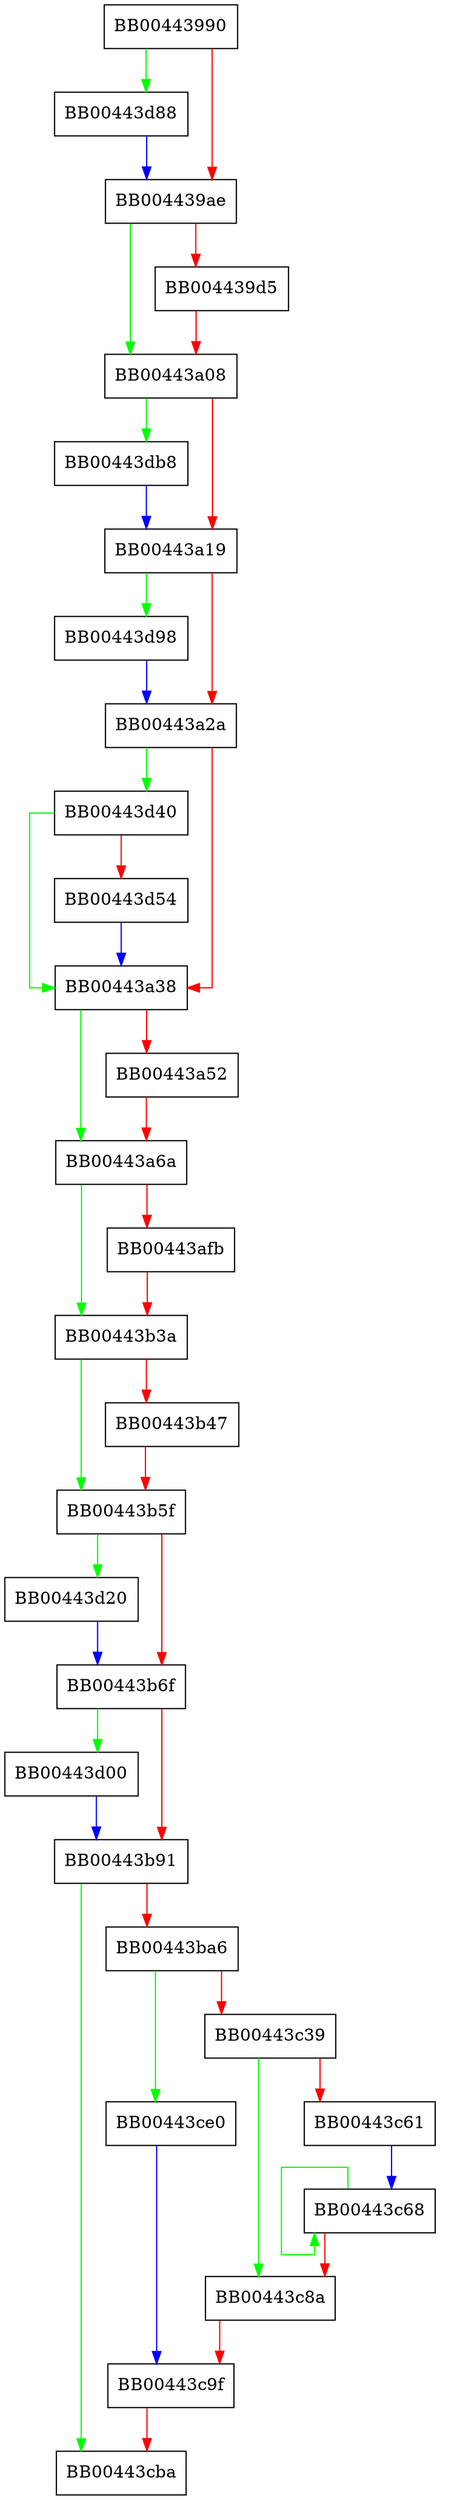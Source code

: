 digraph print_connection_info {
  node [shape="box"];
  graph [splines=ortho];
  BB00443990 -> BB00443d88 [color="green"];
  BB00443990 -> BB004439ae [color="red"];
  BB004439ae -> BB00443a08 [color="green"];
  BB004439ae -> BB004439d5 [color="red"];
  BB004439d5 -> BB00443a08 [color="red"];
  BB00443a08 -> BB00443db8 [color="green"];
  BB00443a08 -> BB00443a19 [color="red"];
  BB00443a19 -> BB00443d98 [color="green"];
  BB00443a19 -> BB00443a2a [color="red"];
  BB00443a2a -> BB00443d40 [color="green"];
  BB00443a2a -> BB00443a38 [color="red"];
  BB00443a38 -> BB00443a6a [color="green"];
  BB00443a38 -> BB00443a52 [color="red"];
  BB00443a52 -> BB00443a6a [color="red"];
  BB00443a6a -> BB00443b3a [color="green"];
  BB00443a6a -> BB00443afb [color="red"];
  BB00443afb -> BB00443b3a [color="red"];
  BB00443b3a -> BB00443b5f [color="green"];
  BB00443b3a -> BB00443b47 [color="red"];
  BB00443b47 -> BB00443b5f [color="red"];
  BB00443b5f -> BB00443d20 [color="green"];
  BB00443b5f -> BB00443b6f [color="red"];
  BB00443b6f -> BB00443d00 [color="green"];
  BB00443b6f -> BB00443b91 [color="red"];
  BB00443b91 -> BB00443cba [color="green"];
  BB00443b91 -> BB00443ba6 [color="red"];
  BB00443ba6 -> BB00443ce0 [color="green"];
  BB00443ba6 -> BB00443c39 [color="red"];
  BB00443c39 -> BB00443c8a [color="green"];
  BB00443c39 -> BB00443c61 [color="red"];
  BB00443c61 -> BB00443c68 [color="blue"];
  BB00443c68 -> BB00443c68 [color="green"];
  BB00443c68 -> BB00443c8a [color="red"];
  BB00443c8a -> BB00443c9f [color="red"];
  BB00443c9f -> BB00443cba [color="red"];
  BB00443ce0 -> BB00443c9f [color="blue"];
  BB00443d00 -> BB00443b91 [color="blue"];
  BB00443d20 -> BB00443b6f [color="blue"];
  BB00443d40 -> BB00443a38 [color="green"];
  BB00443d40 -> BB00443d54 [color="red"];
  BB00443d54 -> BB00443a38 [color="blue"];
  BB00443d88 -> BB004439ae [color="blue"];
  BB00443d98 -> BB00443a2a [color="blue"];
  BB00443db8 -> BB00443a19 [color="blue"];
}